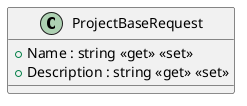 @startuml
class ProjectBaseRequest {
    + Name : string <<get>> <<set>>
    + Description : string <<get>> <<set>>
}
@enduml
